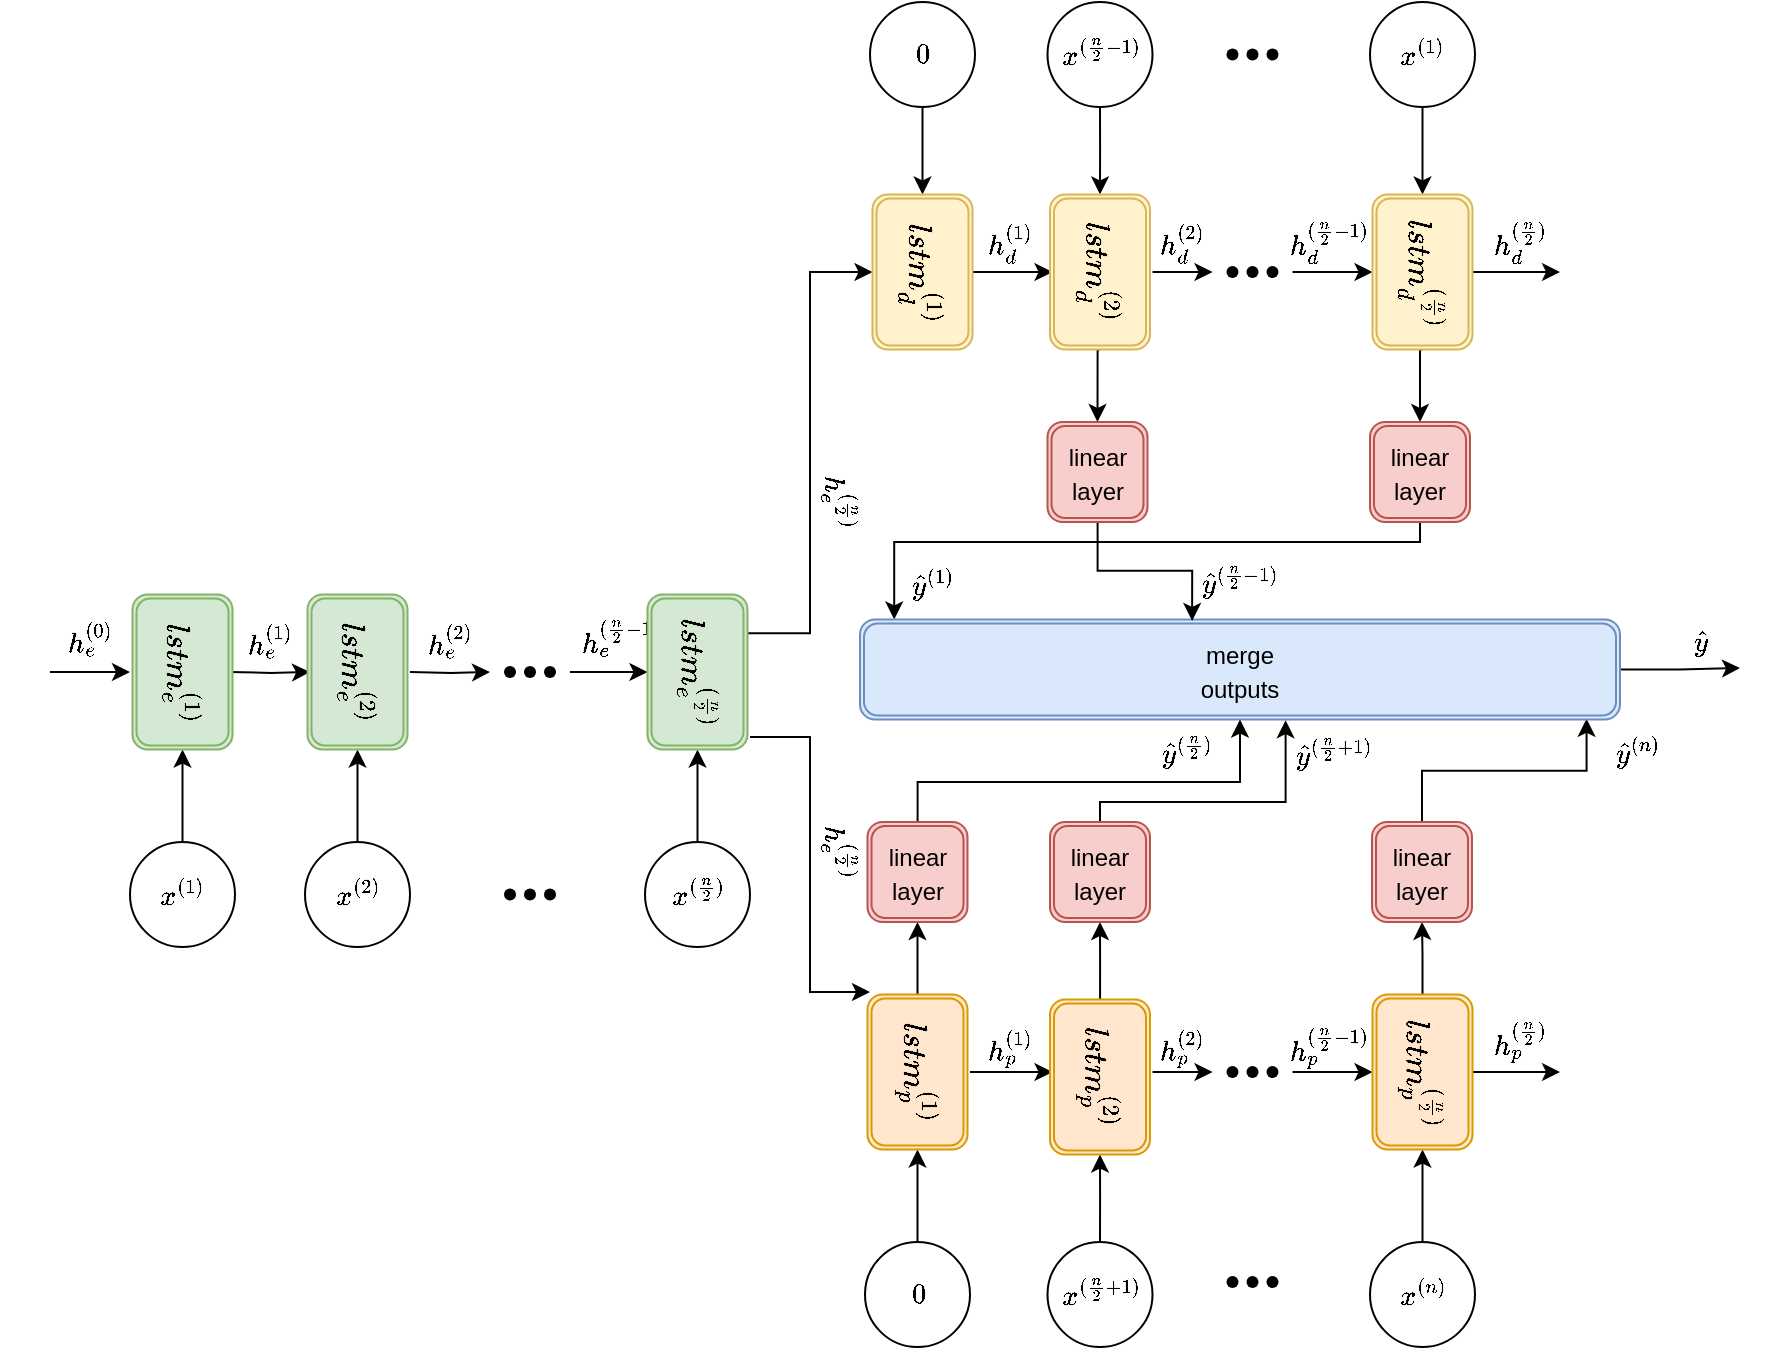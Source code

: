 <mxfile version="18.0.4" type="device"><diagram id="zjCFJSom0btIpt2WAiWV" name="Page-1"><mxGraphModel dx="760" dy="707" grid="1" gridSize="10" guides="1" tooltips="1" connect="1" arrows="1" fold="1" page="1" pageScale="1" pageWidth="850" pageHeight="1100" math="1" shadow="0"><root><mxCell id="0"/><mxCell id="1" parent="0"/><mxCell id="WZ0lUdV46RaZVfiKzXgx-5" style="edgeStyle=orthogonalEdgeStyle;rounded=0;orthogonalLoop=1;jettySize=auto;html=1;entryX=0;entryY=0.5;entryDx=0;entryDy=0;" parent="1" edge="1"><mxGeometry relative="1" as="geometry"><mxPoint x="265" y="435" as="sourcePoint"/><mxPoint x="305" y="435" as="targetPoint"/></mxGeometry></mxCell><mxCell id="WZ0lUdV46RaZVfiKzXgx-9" style="edgeStyle=orthogonalEdgeStyle;rounded=0;orthogonalLoop=1;jettySize=auto;html=1;" parent="1" edge="1"><mxGeometry relative="1" as="geometry"><mxPoint x="395" y="435" as="targetPoint"/><mxPoint x="355" y="435" as="sourcePoint"/></mxGeometry></mxCell><mxCell id="WZ0lUdV46RaZVfiKzXgx-35" style="edgeStyle=orthogonalEdgeStyle;rounded=0;orthogonalLoop=1;jettySize=auto;html=1;exitX=1;exitY=0.75;exitDx=0;exitDy=0;entryX=0;entryY=0.5;entryDx=0;entryDy=0;" parent="1" edge="1"><mxGeometry relative="1" as="geometry"><Array as="points"><mxPoint x="555" y="468"/><mxPoint x="555" y="595"/></Array><mxPoint x="525" y="467.5" as="sourcePoint"/><mxPoint x="585" y="595" as="targetPoint"/></mxGeometry></mxCell><mxCell id="WZ0lUdV46RaZVfiKzXgx-16" style="edgeStyle=orthogonalEdgeStyle;rounded=0;orthogonalLoop=1;jettySize=auto;html=1;entryX=0;entryY=0.5;entryDx=0;entryDy=0;" parent="1" edge="1"><mxGeometry relative="1" as="geometry"><mxPoint x="635" y="235" as="sourcePoint"/><mxPoint x="676.25" y="235" as="targetPoint"/></mxGeometry></mxCell><mxCell id="WZ0lUdV46RaZVfiKzXgx-18" style="edgeStyle=orthogonalEdgeStyle;rounded=0;orthogonalLoop=1;jettySize=auto;html=1;" parent="1" edge="1"><mxGeometry relative="1" as="geometry"><mxPoint x="756.25" y="235" as="targetPoint"/><mxPoint x="726.25" y="235.0" as="sourcePoint"/></mxGeometry></mxCell><mxCell id="WZ0lUdV46RaZVfiKzXgx-21" value="" style="shape=waypoint;sketch=0;fillStyle=solid;size=6;pointerEvents=1;points=[];fillColor=none;resizable=0;rotatable=0;perimeter=centerPerimeter;snapToPoint=1;" parent="1" vertex="1"><mxGeometry x="756.25" y="215" width="40" height="40" as="geometry"/></mxCell><mxCell id="WZ0lUdV46RaZVfiKzXgx-22" value="" style="shape=waypoint;sketch=0;fillStyle=solid;size=6;pointerEvents=1;points=[];fillColor=none;resizable=0;rotatable=0;perimeter=centerPerimeter;snapToPoint=1;" parent="1" vertex="1"><mxGeometry x="746.25" y="215" width="40" height="40" as="geometry"/></mxCell><mxCell id="WZ0lUdV46RaZVfiKzXgx-23" value="" style="shape=waypoint;sketch=0;fillStyle=solid;size=6;pointerEvents=1;points=[];fillColor=none;resizable=0;rotatable=0;perimeter=centerPerimeter;snapToPoint=1;" parent="1" vertex="1"><mxGeometry x="766.25" y="215" width="40" height="40" as="geometry"/></mxCell><mxCell id="WZ0lUdV46RaZVfiKzXgx-24" value="" style="endArrow=classic;html=1;rounded=0;entryX=0;entryY=0.5;entryDx=0;entryDy=0;" parent="1" edge="1"><mxGeometry width="50" height="50" relative="1" as="geometry"><mxPoint x="796.25" y="235" as="sourcePoint"/><mxPoint x="836.25" y="235" as="targetPoint"/></mxGeometry></mxCell><mxCell id="WZ0lUdV46RaZVfiKzXgx-25" style="edgeStyle=orthogonalEdgeStyle;rounded=0;orthogonalLoop=1;jettySize=auto;html=1;entryX=0;entryY=0.5;entryDx=0;entryDy=0;" parent="1" edge="1"><mxGeometry relative="1" as="geometry"><mxPoint x="635" y="635" as="sourcePoint"/><mxPoint x="676.25" y="635" as="targetPoint"/></mxGeometry></mxCell><mxCell id="WZ0lUdV46RaZVfiKzXgx-27" style="edgeStyle=orthogonalEdgeStyle;rounded=0;orthogonalLoop=1;jettySize=auto;html=1;" parent="1" edge="1"><mxGeometry relative="1" as="geometry"><mxPoint x="756.25" y="635" as="targetPoint"/><mxPoint x="726.25" y="635.0" as="sourcePoint"/></mxGeometry></mxCell><mxCell id="WZ0lUdV46RaZVfiKzXgx-33" value="" style="endArrow=classic;html=1;rounded=0;entryX=0;entryY=0.5;entryDx=0;entryDy=0;" parent="1" edge="1"><mxGeometry width="50" height="50" relative="1" as="geometry"><mxPoint x="796.25" y="635" as="sourcePoint"/><mxPoint x="836.25" y="635" as="targetPoint"/></mxGeometry></mxCell><mxCell id="WZ0lUdV46RaZVfiKzXgx-39" value="" style="shape=waypoint;sketch=0;fillStyle=solid;size=6;pointerEvents=1;points=[];fillColor=none;resizable=0;rotatable=0;perimeter=centerPerimeter;snapToPoint=1;" parent="1" vertex="1"><mxGeometry x="756.25" y="615" width="40" height="40" as="geometry"/></mxCell><mxCell id="WZ0lUdV46RaZVfiKzXgx-40" value="" style="shape=waypoint;sketch=0;fillStyle=solid;size=6;pointerEvents=1;points=[];fillColor=none;resizable=0;rotatable=0;perimeter=centerPerimeter;snapToPoint=1;" parent="1" vertex="1"><mxGeometry x="746.25" y="615" width="40" height="40" as="geometry"/></mxCell><mxCell id="WZ0lUdV46RaZVfiKzXgx-41" value="" style="shape=waypoint;sketch=0;fillStyle=solid;size=6;pointerEvents=1;points=[];fillColor=none;resizable=0;rotatable=0;perimeter=centerPerimeter;snapToPoint=1;" parent="1" vertex="1"><mxGeometry x="766.25" y="615" width="40" height="40" as="geometry"/></mxCell><mxCell id="WZ0lUdV46RaZVfiKzXgx-42" value="" style="shape=waypoint;sketch=0;fillStyle=solid;size=6;pointerEvents=1;points=[];fillColor=none;resizable=0;rotatable=0;perimeter=centerPerimeter;snapToPoint=1;" parent="1" vertex="1"><mxGeometry x="395" y="415" width="40" height="40" as="geometry"/></mxCell><mxCell id="WZ0lUdV46RaZVfiKzXgx-43" value="" style="shape=waypoint;sketch=0;fillStyle=solid;size=6;pointerEvents=1;points=[];fillColor=none;resizable=0;rotatable=0;perimeter=centerPerimeter;snapToPoint=1;" parent="1" vertex="1"><mxGeometry x="385" y="415" width="40" height="40" as="geometry"/></mxCell><mxCell id="WZ0lUdV46RaZVfiKzXgx-44" value="" style="shape=waypoint;sketch=0;fillStyle=solid;size=6;pointerEvents=1;points=[];fillColor=none;resizable=0;rotatable=0;perimeter=centerPerimeter;snapToPoint=1;" parent="1" vertex="1"><mxGeometry x="405" y="415" width="40" height="40" as="geometry"/></mxCell><mxCell id="WZ0lUdV46RaZVfiKzXgx-49" value="" style="endArrow=classic;html=1;rounded=0;entryX=0.5;entryY=1;entryDx=0;entryDy=0;" parent="1" target="ZE0gQg2M1PF35yXWT0rS-3" edge="1"><mxGeometry width="50" height="50" relative="1" as="geometry"><mxPoint x="435" y="435" as="sourcePoint"/><mxPoint x="475" y="435" as="targetPoint"/></mxGeometry></mxCell><mxCell id="WZ0lUdV46RaZVfiKzXgx-50" value="" style="endArrow=classic;html=1;rounded=0;entryX=0;entryY=0.5;entryDx=0;entryDy=0;" parent="1" edge="1"><mxGeometry width="50" height="50" relative="1" as="geometry"><mxPoint x="175" y="435" as="sourcePoint"/><mxPoint x="215" y="435" as="targetPoint"/></mxGeometry></mxCell><mxCell id="WZ0lUdV46RaZVfiKzXgx-51" value="$$h_e^{(0)}$$" style="text;html=1;align=center;verticalAlign=middle;resizable=0;points=[];autosize=1;strokeColor=none;fillColor=none;" parent="1" vertex="1"><mxGeometry x="150" y="408.75" width="90" height="20" as="geometry"/></mxCell><mxCell id="WZ0lUdV46RaZVfiKzXgx-71" value="" style="shape=waypoint;sketch=0;fillStyle=solid;size=6;pointerEvents=1;points=[];fillColor=none;resizable=0;rotatable=0;perimeter=centerPerimeter;snapToPoint=1;" parent="1" vertex="1"><mxGeometry x="756.25" y="106.25" width="40" height="40" as="geometry"/></mxCell><mxCell id="WZ0lUdV46RaZVfiKzXgx-72" value="" style="shape=waypoint;sketch=0;fillStyle=solid;size=6;pointerEvents=1;points=[];fillColor=none;resizable=0;rotatable=0;perimeter=centerPerimeter;snapToPoint=1;" parent="1" vertex="1"><mxGeometry x="746.25" y="106.25" width="40" height="40" as="geometry"/></mxCell><mxCell id="WZ0lUdV46RaZVfiKzXgx-73" value="" style="shape=waypoint;sketch=0;fillStyle=solid;size=6;pointerEvents=1;points=[];fillColor=none;resizable=0;rotatable=0;perimeter=centerPerimeter;snapToPoint=1;" parent="1" vertex="1"><mxGeometry x="766.25" y="106.25" width="40" height="40" as="geometry"/></mxCell><mxCell id="WZ0lUdV46RaZVfiKzXgx-74" value="" style="shape=waypoint;sketch=0;fillStyle=solid;size=6;pointerEvents=1;points=[];fillColor=none;resizable=0;rotatable=0;perimeter=centerPerimeter;snapToPoint=1;" parent="1" vertex="1"><mxGeometry x="756.25" y="720" width="40" height="40" as="geometry"/></mxCell><mxCell id="WZ0lUdV46RaZVfiKzXgx-75" value="" style="shape=waypoint;sketch=0;fillStyle=solid;size=6;pointerEvents=1;points=[];fillColor=none;resizable=0;rotatable=0;perimeter=centerPerimeter;snapToPoint=1;" parent="1" vertex="1"><mxGeometry x="746.25" y="720" width="40" height="40" as="geometry"/></mxCell><mxCell id="WZ0lUdV46RaZVfiKzXgx-76" value="" style="shape=waypoint;sketch=0;fillStyle=solid;size=6;pointerEvents=1;points=[];fillColor=none;resizable=0;rotatable=0;perimeter=centerPerimeter;snapToPoint=1;" parent="1" vertex="1"><mxGeometry x="766.25" y="720" width="40" height="40" as="geometry"/></mxCell><mxCell id="WZ0lUdV46RaZVfiKzXgx-77" value="" style="shape=waypoint;sketch=0;fillStyle=solid;size=6;pointerEvents=1;points=[];fillColor=none;resizable=0;rotatable=0;perimeter=centerPerimeter;snapToPoint=1;" parent="1" vertex="1"><mxGeometry x="395" y="526.25" width="40" height="40" as="geometry"/></mxCell><mxCell id="WZ0lUdV46RaZVfiKzXgx-78" value="" style="shape=waypoint;sketch=0;fillStyle=solid;size=6;pointerEvents=1;points=[];fillColor=none;resizable=0;rotatable=0;perimeter=centerPerimeter;snapToPoint=1;" parent="1" vertex="1"><mxGeometry x="385" y="526.25" width="40" height="40" as="geometry"/></mxCell><mxCell id="WZ0lUdV46RaZVfiKzXgx-79" value="" style="shape=waypoint;sketch=0;fillStyle=solid;size=6;pointerEvents=1;points=[];fillColor=none;resizable=0;rotatable=0;perimeter=centerPerimeter;snapToPoint=1;" parent="1" vertex="1"><mxGeometry x="405" y="526.25" width="40" height="40" as="geometry"/></mxCell><mxCell id="WZ0lUdV46RaZVfiKzXgx-82" value="$$h_e^{(\frac{n}{2})}$$" style="text;html=1;align=center;verticalAlign=middle;resizable=0;points=[];autosize=1;strokeColor=none;fillColor=none;rotation=90;" parent="1" vertex="1"><mxGeometry x="500" y="340" width="140" height="20" as="geometry"/></mxCell><mxCell id="6tQrQrpW2bxyzprvY8SM-3" style="edgeStyle=orthogonalEdgeStyle;rounded=0;orthogonalLoop=1;jettySize=auto;html=1;entryX=0;entryY=0.5;entryDx=0;entryDy=0;" edge="1" parent="1" source="WZ0lUdV46RaZVfiKzXgx-90" target="ZE0gQg2M1PF35yXWT0rS-9"><mxGeometry relative="1" as="geometry"/></mxCell><mxCell id="WZ0lUdV46RaZVfiKzXgx-90" value="$$x^{(\frac{n}{2}-1)}$$" style="ellipse;whiteSpace=wrap;html=1;aspect=fixed;" parent="1" vertex="1"><mxGeometry x="673.75" y="100" width="52.5" height="52.5" as="geometry"/></mxCell><mxCell id="6tQrQrpW2bxyzprvY8SM-4" style="edgeStyle=orthogonalEdgeStyle;rounded=0;orthogonalLoop=1;jettySize=auto;html=1;entryX=0;entryY=0.5;entryDx=0;entryDy=0;" edge="1" parent="1" source="WZ0lUdV46RaZVfiKzXgx-91" target="ZE0gQg2M1PF35yXWT0rS-7"><mxGeometry relative="1" as="geometry"/></mxCell><mxCell id="WZ0lUdV46RaZVfiKzXgx-91" value="$$0$$" style="ellipse;whiteSpace=wrap;html=1;aspect=fixed;" parent="1" vertex="1"><mxGeometry x="585" y="100" width="52.5" height="52.5" as="geometry"/></mxCell><mxCell id="ZE0gQg2M1PF35yXWT0rS-17" style="edgeStyle=orthogonalEdgeStyle;rounded=0;orthogonalLoop=1;jettySize=auto;html=1;exitX=0.5;exitY=0;exitDx=0;exitDy=0;entryX=1;entryY=0.5;entryDx=0;entryDy=0;fontSize=14;strokeWidth=1;" parent="1" source="WZ0lUdV46RaZVfiKzXgx-92" target="ZE0gQg2M1PF35yXWT0rS-14" edge="1"><mxGeometry relative="1" as="geometry"/></mxCell><mxCell id="WZ0lUdV46RaZVfiKzXgx-92" value="$$0$$" style="ellipse;whiteSpace=wrap;html=1;aspect=fixed;" parent="1" vertex="1"><mxGeometry x="582.5" y="720" width="52.5" height="52.5" as="geometry"/></mxCell><mxCell id="ZE0gQg2M1PF35yXWT0rS-18" style="edgeStyle=orthogonalEdgeStyle;rounded=0;orthogonalLoop=1;jettySize=auto;html=1;entryX=1;entryY=0.5;entryDx=0;entryDy=0;fontSize=14;strokeWidth=1;" parent="1" source="WZ0lUdV46RaZVfiKzXgx-94" target="ZE0gQg2M1PF35yXWT0rS-15" edge="1"><mxGeometry relative="1" as="geometry"/></mxCell><mxCell id="WZ0lUdV46RaZVfiKzXgx-94" value="$$x^{(\frac{n}{2}+1)}$$" style="ellipse;whiteSpace=wrap;html=1;aspect=fixed;" parent="1" vertex="1"><mxGeometry x="673.75" y="720" width="52.5" height="52.5" as="geometry"/></mxCell><mxCell id="6tQrQrpW2bxyzprvY8SM-2" style="edgeStyle=orthogonalEdgeStyle;rounded=0;orthogonalLoop=1;jettySize=auto;html=1;entryX=0;entryY=0.5;entryDx=0;entryDy=0;" edge="1" parent="1" source="WZ0lUdV46RaZVfiKzXgx-96" target="ZE0gQg2M1PF35yXWT0rS-10"><mxGeometry relative="1" as="geometry"/></mxCell><mxCell id="WZ0lUdV46RaZVfiKzXgx-96" value="$$x^{(1)}$$" style="ellipse;whiteSpace=wrap;html=1;aspect=fixed;" parent="1" vertex="1"><mxGeometry x="835" y="100" width="52.5" height="52.5" as="geometry"/></mxCell><mxCell id="ZE0gQg2M1PF35yXWT0rS-19" style="edgeStyle=orthogonalEdgeStyle;rounded=0;orthogonalLoop=1;jettySize=auto;html=1;entryX=1;entryY=0.5;entryDx=0;entryDy=0;fontSize=14;strokeWidth=1;" parent="1" source="WZ0lUdV46RaZVfiKzXgx-98" target="ZE0gQg2M1PF35yXWT0rS-16" edge="1"><mxGeometry relative="1" as="geometry"/></mxCell><mxCell id="WZ0lUdV46RaZVfiKzXgx-98" value="$$x^{(n)}$$" style="ellipse;whiteSpace=wrap;html=1;aspect=fixed;" parent="1" vertex="1"><mxGeometry x="835" y="720" width="52.5" height="52.5" as="geometry"/></mxCell><mxCell id="ZE0gQg2M1PF35yXWT0rS-6" style="edgeStyle=orthogonalEdgeStyle;rounded=0;orthogonalLoop=1;jettySize=auto;html=1;exitX=0.5;exitY=0;exitDx=0;exitDy=0;entryX=1;entryY=0.5;entryDx=0;entryDy=0;fontSize=13;strokeWidth=1;" parent="1" source="WZ0lUdV46RaZVfiKzXgx-99" target="ZE0gQg2M1PF35yXWT0rS-1" edge="1"><mxGeometry relative="1" as="geometry"/></mxCell><mxCell id="WZ0lUdV46RaZVfiKzXgx-99" value="$$x^{(1)}$$" style="ellipse;whiteSpace=wrap;html=1;aspect=fixed;fontStyle=0" parent="1" vertex="1"><mxGeometry x="215" y="520" width="52.5" height="52.5" as="geometry"/></mxCell><mxCell id="ZE0gQg2M1PF35yXWT0rS-5" style="edgeStyle=orthogonalEdgeStyle;rounded=0;orthogonalLoop=1;jettySize=auto;html=1;exitX=0.5;exitY=0;exitDx=0;exitDy=0;entryX=1;entryY=0.5;entryDx=0;entryDy=0;fontSize=13;strokeWidth=1;" parent="1" source="WZ0lUdV46RaZVfiKzXgx-100" target="ZE0gQg2M1PF35yXWT0rS-2" edge="1"><mxGeometry relative="1" as="geometry"/></mxCell><mxCell id="WZ0lUdV46RaZVfiKzXgx-100" value="$$x^{(2)}$$" style="ellipse;whiteSpace=wrap;html=1;aspect=fixed;" parent="1" vertex="1"><mxGeometry x="302.5" y="520" width="52.5" height="52.5" as="geometry"/></mxCell><mxCell id="ZE0gQg2M1PF35yXWT0rS-4" style="edgeStyle=orthogonalEdgeStyle;rounded=0;orthogonalLoop=1;jettySize=auto;html=1;exitX=0.5;exitY=0;exitDx=0;exitDy=0;entryX=1;entryY=0.5;entryDx=0;entryDy=0;fontSize=13;strokeWidth=1;" parent="1" source="WZ0lUdV46RaZVfiKzXgx-101" target="ZE0gQg2M1PF35yXWT0rS-3" edge="1"><mxGeometry relative="1" as="geometry"/></mxCell><mxCell id="WZ0lUdV46RaZVfiKzXgx-101" value="$$x^{(\frac{n}{2})}$$" style="ellipse;whiteSpace=wrap;html=1;aspect=fixed;" parent="1" vertex="1"><mxGeometry x="472.5" y="520" width="52.5" height="52.5" as="geometry"/></mxCell><mxCell id="WZ0lUdV46RaZVfiKzXgx-103" value="$$h_e^{(\frac{n}{2})}$$" style="text;html=1;align=center;verticalAlign=middle;resizable=0;points=[];autosize=1;strokeColor=none;fillColor=none;rotation=90;" parent="1" vertex="1"><mxGeometry x="500" y="515" width="140" height="20" as="geometry"/></mxCell><mxCell id="WZ0lUdV46RaZVfiKzXgx-104" value="$$h_e^{(1)}$$" style="text;html=1;align=center;verticalAlign=middle;resizable=0;points=[];autosize=1;strokeColor=none;fillColor=none;" parent="1" vertex="1"><mxGeometry x="240" y="410" width="90" height="20" as="geometry"/></mxCell><mxCell id="WZ0lUdV46RaZVfiKzXgx-105" value="$$h_e^{(2)}$$" style="text;html=1;align=center;verticalAlign=middle;resizable=0;points=[];autosize=1;strokeColor=none;fillColor=none;" parent="1" vertex="1"><mxGeometry x="330" y="410" width="90" height="20" as="geometry"/></mxCell><mxCell id="WZ0lUdV46RaZVfiKzXgx-106" value="$$h_e^{(\frac{n}{2}-1)}$$" style="text;html=1;align=center;verticalAlign=middle;resizable=0;points=[];autosize=1;strokeColor=none;fillColor=none;" parent="1" vertex="1"><mxGeometry x="385" y="407.5" width="150" height="20" as="geometry"/></mxCell><mxCell id="WZ0lUdV46RaZVfiKzXgx-107" value="$$h_d^{(1)}$$" style="text;html=1;align=center;verticalAlign=middle;resizable=0;points=[];autosize=1;strokeColor=none;fillColor=none;" parent="1" vertex="1"><mxGeometry x="610" y="210" width="90" height="20" as="geometry"/></mxCell><mxCell id="WZ0lUdV46RaZVfiKzXgx-108" value="$$h_d^{(2)}$$" style="text;html=1;align=center;verticalAlign=middle;resizable=0;points=[];autosize=1;strokeColor=none;fillColor=none;" parent="1" vertex="1"><mxGeometry x="696.25" y="210" width="90" height="20" as="geometry"/></mxCell><mxCell id="WZ0lUdV46RaZVfiKzXgx-109" value="$$h_d^{(\frac{n}{2}-1)}$$" style="text;html=1;align=center;verticalAlign=middle;resizable=0;points=[];autosize=1;strokeColor=none;fillColor=none;" parent="1" vertex="1"><mxGeometry x="738.75" y="210" width="150" height="20" as="geometry"/></mxCell><mxCell id="WZ0lUdV46RaZVfiKzXgx-110" value="$$h_p^{(1)}$$" style="text;html=1;align=center;verticalAlign=middle;resizable=0;points=[];autosize=1;strokeColor=none;fillColor=none;" parent="1" vertex="1"><mxGeometry x="610" y="612.5" width="90" height="20" as="geometry"/></mxCell><mxCell id="WZ0lUdV46RaZVfiKzXgx-111" value="$$h_p^{(2)}$$" style="text;html=1;align=center;verticalAlign=middle;resizable=0;points=[];autosize=1;strokeColor=none;fillColor=none;" parent="1" vertex="1"><mxGeometry x="696.25" y="612.5" width="90" height="20" as="geometry"/></mxCell><mxCell id="WZ0lUdV46RaZVfiKzXgx-112" value="$$h_p^{(\frac{n}{2}-1)}$$" style="text;html=1;align=center;verticalAlign=middle;resizable=0;points=[];autosize=1;strokeColor=none;fillColor=none;" parent="1" vertex="1"><mxGeometry x="738.75" y="612.5" width="150" height="20" as="geometry"/></mxCell><mxCell id="WZ0lUdV46RaZVfiKzXgx-113" value="$$h_d^{(\frac{n}{2})}$$" style="text;html=1;align=center;verticalAlign=middle;resizable=0;points=[];autosize=1;strokeColor=none;fillColor=none;" parent="1" vertex="1"><mxGeometry x="840" y="210" width="140" height="20" as="geometry"/></mxCell><mxCell id="WZ0lUdV46RaZVfiKzXgx-114" value="$$h_p^{(\frac{n}{2})}$$" style="text;html=1;align=center;verticalAlign=middle;resizable=0;points=[];autosize=1;strokeColor=none;fillColor=none;" parent="1" vertex="1"><mxGeometry x="840" y="610" width="140" height="20" as="geometry"/></mxCell><mxCell id="WZ0lUdV46RaZVfiKzXgx-122" value="$$\hat{y}$$" style="text;html=1;align=center;verticalAlign=middle;resizable=0;points=[];autosize=1;strokeColor=none;fillColor=none;" parent="1" vertex="1"><mxGeometry x="960" y="410" width="80" height="20" as="geometry"/></mxCell><mxCell id="ZE0gQg2M1PF35yXWT0rS-1" value="&lt;font style=&quot;font-size: 14px&quot;&gt;$$lstm_e^{(1)}$$&lt;/font&gt;" style="shape=ext;double=1;rounded=1;whiteSpace=wrap;html=1;strokeWidth=1;rotation=90;fillColor=#d5e8d4;strokeColor=#82b366;" parent="1" vertex="1"><mxGeometry x="202.5" y="410" width="77.5" height="50" as="geometry"/></mxCell><mxCell id="ZE0gQg2M1PF35yXWT0rS-2" value="&lt;font style=&quot;font-size: 14px&quot;&gt;$$lstm_e^{(2)}$$&lt;/font&gt;" style="shape=ext;double=1;rounded=1;whiteSpace=wrap;html=1;strokeWidth=1;rotation=90;fillColor=#d5e8d4;strokeColor=#82b366;" parent="1" vertex="1"><mxGeometry x="290" y="410" width="77.5" height="50" as="geometry"/></mxCell><mxCell id="ZE0gQg2M1PF35yXWT0rS-8" style="edgeStyle=orthogonalEdgeStyle;rounded=0;orthogonalLoop=1;jettySize=auto;html=1;exitX=0.25;exitY=0;exitDx=0;exitDy=0;entryX=0.5;entryY=1;entryDx=0;entryDy=0;fontSize=13;strokeWidth=1;" parent="1" source="ZE0gQg2M1PF35yXWT0rS-3" target="ZE0gQg2M1PF35yXWT0rS-7" edge="1"><mxGeometry relative="1" as="geometry"/></mxCell><mxCell id="ZE0gQg2M1PF35yXWT0rS-3" value="&lt;font style=&quot;font-size: 14px&quot;&gt;$$lstm_e^{(\frac{n}{2})}$$&lt;/font&gt;" style="shape=ext;double=1;rounded=1;whiteSpace=wrap;html=1;strokeWidth=1;rotation=90;fillColor=#d5e8d4;strokeColor=#82b366;" parent="1" vertex="1"><mxGeometry x="460" y="410" width="77.5" height="50" as="geometry"/></mxCell><mxCell id="ZE0gQg2M1PF35yXWT0rS-7" value="&lt;font style=&quot;font-size: 14px&quot;&gt;$$lstm_d^{(1)}$$&lt;/font&gt;" style="shape=ext;double=1;rounded=1;whiteSpace=wrap;html=1;strokeWidth=1;rotation=90;fillColor=#fff2cc;strokeColor=#d6b656;" parent="1" vertex="1"><mxGeometry x="572.5" y="210" width="77.5" height="50" as="geometry"/></mxCell><mxCell id="6tQrQrpW2bxyzprvY8SM-18" style="edgeStyle=orthogonalEdgeStyle;rounded=0;orthogonalLoop=1;jettySize=auto;html=1;exitX=1;exitY=0.5;exitDx=0;exitDy=0;entryX=0.5;entryY=0;entryDx=0;entryDy=0;" edge="1" parent="1" source="ZE0gQg2M1PF35yXWT0rS-9" target="6tQrQrpW2bxyzprvY8SM-15"><mxGeometry relative="1" as="geometry"/></mxCell><mxCell id="ZE0gQg2M1PF35yXWT0rS-9" value="&lt;font style=&quot;font-size: 14px&quot;&gt;$$lstm_d^{(2)}$$&lt;/font&gt;" style="shape=ext;double=1;rounded=1;whiteSpace=wrap;html=1;strokeWidth=1;rotation=90;fillColor=#fff2cc;strokeColor=#d6b656;" parent="1" vertex="1"><mxGeometry x="661.25" y="210" width="77.5" height="50" as="geometry"/></mxCell><mxCell id="6tQrQrpW2bxyzprvY8SM-6" style="edgeStyle=orthogonalEdgeStyle;rounded=0;orthogonalLoop=1;jettySize=auto;html=1;" edge="1" parent="1" source="ZE0gQg2M1PF35yXWT0rS-10"><mxGeometry relative="1" as="geometry"><mxPoint x="930" y="235" as="targetPoint"/></mxGeometry></mxCell><mxCell id="6tQrQrpW2bxyzprvY8SM-19" style="edgeStyle=orthogonalEdgeStyle;rounded=0;orthogonalLoop=1;jettySize=auto;html=1;exitX=1;exitY=0.5;exitDx=0;exitDy=0;entryX=0.5;entryY=0;entryDx=0;entryDy=0;" edge="1" parent="1" source="ZE0gQg2M1PF35yXWT0rS-10" target="ZE0gQg2M1PF35yXWT0rS-20"><mxGeometry relative="1" as="geometry"/></mxCell><mxCell id="ZE0gQg2M1PF35yXWT0rS-10" value="&lt;font style=&quot;font-size: 14px&quot;&gt;$$lstm_d^{(\frac{n}{2})}$$&lt;/font&gt;" style="shape=ext;double=1;rounded=1;whiteSpace=wrap;html=1;strokeWidth=1;rotation=90;fillColor=#fff2cc;strokeColor=#d6b656;" parent="1" vertex="1"><mxGeometry x="822.5" y="210" width="77.5" height="50" as="geometry"/></mxCell><mxCell id="6tQrQrpW2bxyzprvY8SM-27" style="edgeStyle=orthogonalEdgeStyle;rounded=0;orthogonalLoop=1;jettySize=auto;html=1;entryX=0.5;entryY=1;entryDx=0;entryDy=0;startArrow=none;startFill=0;endArrow=classic;endFill=1;" edge="1" parent="1" source="ZE0gQg2M1PF35yXWT0rS-14" target="6tQrQrpW2bxyzprvY8SM-14"><mxGeometry relative="1" as="geometry"/></mxCell><mxCell id="ZE0gQg2M1PF35yXWT0rS-14" value="&lt;font style=&quot;font-size: 14px&quot;&gt;$$lstm_p^{(1)}$$&lt;/font&gt;" style="shape=ext;double=1;rounded=1;whiteSpace=wrap;html=1;strokeWidth=1;rotation=90;fillColor=#ffe6cc;strokeColor=#d79b00;" parent="1" vertex="1"><mxGeometry x="570" y="610" width="77.5" height="50" as="geometry"/></mxCell><mxCell id="6tQrQrpW2bxyzprvY8SM-28" style="edgeStyle=orthogonalEdgeStyle;rounded=0;orthogonalLoop=1;jettySize=auto;html=1;entryX=0.5;entryY=1;entryDx=0;entryDy=0;startArrow=none;startFill=0;endArrow=classic;endFill=1;" edge="1" parent="1" source="ZE0gQg2M1PF35yXWT0rS-15" target="6tQrQrpW2bxyzprvY8SM-13"><mxGeometry relative="1" as="geometry"/></mxCell><mxCell id="ZE0gQg2M1PF35yXWT0rS-15" value="&lt;font style=&quot;font-size: 14px&quot;&gt;$$lstm_p^{(2)}$$&lt;/font&gt;" style="shape=ext;double=1;rounded=1;whiteSpace=wrap;html=1;strokeWidth=1;rotation=90;fillColor=#ffe6cc;strokeColor=#d79b00;" parent="1" vertex="1"><mxGeometry x="661.25" y="612.5" width="77.5" height="50" as="geometry"/></mxCell><mxCell id="6tQrQrpW2bxyzprvY8SM-11" style="edgeStyle=orthogonalEdgeStyle;rounded=0;orthogonalLoop=1;jettySize=auto;html=1;" edge="1" parent="1" source="ZE0gQg2M1PF35yXWT0rS-16"><mxGeometry relative="1" as="geometry"><mxPoint x="930" y="635.0" as="targetPoint"/></mxGeometry></mxCell><mxCell id="6tQrQrpW2bxyzprvY8SM-29" style="edgeStyle=orthogonalEdgeStyle;rounded=0;orthogonalLoop=1;jettySize=auto;html=1;entryX=0.5;entryY=1;entryDx=0;entryDy=0;startArrow=none;startFill=0;endArrow=classic;endFill=1;" edge="1" parent="1" source="ZE0gQg2M1PF35yXWT0rS-16" target="ZE0gQg2M1PF35yXWT0rS-22"><mxGeometry relative="1" as="geometry"/></mxCell><mxCell id="ZE0gQg2M1PF35yXWT0rS-16" value="&lt;font style=&quot;font-size: 14px&quot;&gt;$$lstm_p^{(\frac{n}{2})}$$&lt;/font&gt;" style="shape=ext;double=1;rounded=1;whiteSpace=wrap;html=1;strokeWidth=1;rotation=90;fillColor=#ffe6cc;strokeColor=#d79b00;" parent="1" vertex="1"><mxGeometry x="822.5" y="610" width="77.5" height="50" as="geometry"/></mxCell><mxCell id="6tQrQrpW2bxyzprvY8SM-31" style="edgeStyle=orthogonalEdgeStyle;rounded=0;orthogonalLoop=1;jettySize=auto;html=1;entryX=0.045;entryY=0;entryDx=0;entryDy=0;entryPerimeter=0;startArrow=none;startFill=0;endArrow=classic;endFill=1;" edge="1" parent="1"><mxGeometry relative="1" as="geometry"><mxPoint x="860" y="360" as="sourcePoint"/><mxPoint x="597.1" y="408.75" as="targetPoint"/><Array as="points"><mxPoint x="860" y="370"/><mxPoint x="597" y="370"/></Array></mxGeometry></mxCell><mxCell id="ZE0gQg2M1PF35yXWT0rS-20" value="&lt;font style=&quot;font-size: 12px&quot;&gt;linear&lt;br&gt;layer&lt;/font&gt;" style="shape=ext;double=1;rounded=1;whiteSpace=wrap;html=1;fontSize=14;strokeWidth=1;fillColor=#f8cecc;strokeColor=#b85450;" parent="1" vertex="1"><mxGeometry x="835" y="310" width="50" height="50" as="geometry"/></mxCell><mxCell id="6tQrQrpW2bxyzprvY8SM-34" style="edgeStyle=orthogonalEdgeStyle;rounded=0;orthogonalLoop=1;jettySize=auto;html=1;entryX=0.956;entryY=0.993;entryDx=0;entryDy=0;entryPerimeter=0;startArrow=none;startFill=0;endArrow=classic;endFill=1;" edge="1" parent="1" source="ZE0gQg2M1PF35yXWT0rS-22" target="ZE0gQg2M1PF35yXWT0rS-24"><mxGeometry relative="1" as="geometry"/></mxCell><mxCell id="ZE0gQg2M1PF35yXWT0rS-22" value="&lt;font style=&quot;font-size: 12px&quot;&gt;&lt;span&gt;linear&lt;/span&gt;&lt;br&gt;&lt;span&gt;layer&lt;/span&gt;&lt;/font&gt;" style="shape=ext;double=1;rounded=1;whiteSpace=wrap;html=1;fontSize=14;strokeWidth=1;fillColor=#f8cecc;strokeColor=#b85450;" parent="1" vertex="1"><mxGeometry x="836" y="510" width="50" height="50" as="geometry"/></mxCell><mxCell id="ZE0gQg2M1PF35yXWT0rS-27" style="edgeStyle=orthogonalEdgeStyle;rounded=0;orthogonalLoop=1;jettySize=auto;html=1;fontSize=14;strokeWidth=1;" parent="1" source="ZE0gQg2M1PF35yXWT0rS-24" edge="1"><mxGeometry relative="1" as="geometry"><mxPoint x="1020" y="433" as="targetPoint"/></mxGeometry></mxCell><mxCell id="ZE0gQg2M1PF35yXWT0rS-24" value="&lt;font style=&quot;font-size: 12px&quot;&gt;merge&lt;br&gt;outputs&lt;/font&gt;" style="shape=ext;double=1;rounded=1;whiteSpace=wrap;html=1;fontSize=14;strokeWidth=1;fillColor=#dae8fc;strokeColor=#6c8ebf;" parent="1" vertex="1"><mxGeometry x="580" y="408.75" width="380" height="50" as="geometry"/></mxCell><mxCell id="6tQrQrpW2bxyzprvY8SM-26" style="edgeStyle=orthogonalEdgeStyle;rounded=0;orthogonalLoop=1;jettySize=auto;html=1;entryX=0.56;entryY=1.007;entryDx=0;entryDy=0;entryPerimeter=0;startArrow=none;startFill=0;endArrow=classic;endFill=1;" edge="1" parent="1" source="6tQrQrpW2bxyzprvY8SM-13" target="ZE0gQg2M1PF35yXWT0rS-24"><mxGeometry relative="1" as="geometry"><Array as="points"><mxPoint x="700" y="500"/><mxPoint x="793" y="500"/></Array></mxGeometry></mxCell><mxCell id="6tQrQrpW2bxyzprvY8SM-13" value="&lt;font style=&quot;font-size: 12px&quot;&gt;&lt;span&gt;linear&lt;/span&gt;&lt;br&gt;&lt;span&gt;layer&lt;/span&gt;&lt;/font&gt;" style="shape=ext;double=1;rounded=1;whiteSpace=wrap;html=1;fontSize=14;strokeWidth=1;fillColor=#f8cecc;strokeColor=#b85450;" vertex="1" parent="1"><mxGeometry x="675" y="510" width="50" height="50" as="geometry"/></mxCell><mxCell id="6tQrQrpW2bxyzprvY8SM-25" style="edgeStyle=orthogonalEdgeStyle;rounded=0;orthogonalLoop=1;jettySize=auto;html=1;entryX=0.5;entryY=1;entryDx=0;entryDy=0;startArrow=none;startFill=0;endArrow=classic;endFill=1;" edge="1" parent="1" source="6tQrQrpW2bxyzprvY8SM-14" target="ZE0gQg2M1PF35yXWT0rS-24"><mxGeometry relative="1" as="geometry"><Array as="points"><mxPoint x="609" y="490"/><mxPoint x="770" y="490"/></Array></mxGeometry></mxCell><mxCell id="6tQrQrpW2bxyzprvY8SM-14" value="&lt;font style=&quot;font-size: 12px&quot;&gt;&lt;span&gt;linear&lt;/span&gt;&lt;br&gt;&lt;span&gt;layer&lt;/span&gt;&lt;/font&gt;" style="shape=ext;double=1;rounded=1;whiteSpace=wrap;html=1;fontSize=14;strokeWidth=1;fillColor=#f8cecc;strokeColor=#b85450;" vertex="1" parent="1"><mxGeometry x="583.75" y="510" width="50" height="50" as="geometry"/></mxCell><mxCell id="6tQrQrpW2bxyzprvY8SM-30" style="edgeStyle=orthogonalEdgeStyle;rounded=0;orthogonalLoop=1;jettySize=auto;html=1;entryX=0.437;entryY=0.014;entryDx=0;entryDy=0;entryPerimeter=0;startArrow=none;startFill=0;endArrow=classic;endFill=1;" edge="1" parent="1" source="6tQrQrpW2bxyzprvY8SM-15" target="ZE0gQg2M1PF35yXWT0rS-24"><mxGeometry relative="1" as="geometry"/></mxCell><mxCell id="6tQrQrpW2bxyzprvY8SM-15" value="&lt;font style=&quot;font-size: 12px&quot;&gt;linear&lt;br&gt;layer&lt;/font&gt;" style="shape=ext;double=1;rounded=1;whiteSpace=wrap;html=1;fontSize=14;strokeWidth=1;fillColor=#f8cecc;strokeColor=#b85450;" vertex="1" parent="1"><mxGeometry x="673.75" y="310" width="50" height="50" as="geometry"/></mxCell><mxCell id="6tQrQrpW2bxyzprvY8SM-35" value="$$\hat{y}^{(1)}$$" style="text;html=1;align=center;verticalAlign=middle;resizable=0;points=[];autosize=1;strokeColor=none;fillColor=none;" vertex="1" parent="1"><mxGeometry x="566.25" y="380.5" width="100" height="20" as="geometry"/></mxCell><mxCell id="6tQrQrpW2bxyzprvY8SM-36" value="$$\hat{y}^{(\frac{n}{2} -1)}$$" style="text;html=1;align=center;verticalAlign=middle;resizable=0;points=[];autosize=1;strokeColor=none;fillColor=none;" vertex="1" parent="1"><mxGeometry x="690" y="380" width="160" height="20" as="geometry"/></mxCell><mxCell id="6tQrQrpW2bxyzprvY8SM-37" value="$$\hat{y}^{(\frac{n}{2})}$$" style="text;html=1;align=center;verticalAlign=middle;resizable=0;points=[];autosize=1;strokeColor=none;fillColor=none;" vertex="1" parent="1"><mxGeometry x="667.5" y="465" width="150" height="20" as="geometry"/></mxCell><mxCell id="6tQrQrpW2bxyzprvY8SM-38" value="$$\hat{y}^{(\frac{n}{2}+1)}$$" style="text;html=1;align=center;verticalAlign=middle;resizable=0;points=[];autosize=1;strokeColor=none;fillColor=none;" vertex="1" parent="1"><mxGeometry x="737" y="466" width="160" height="20" as="geometry"/></mxCell><mxCell id="6tQrQrpW2bxyzprvY8SM-39" value="$$\hat{y}^{(n)}$$" style="text;html=1;align=center;verticalAlign=middle;resizable=0;points=[];autosize=1;strokeColor=none;fillColor=none;" vertex="1" parent="1"><mxGeometry x="918.75" y="465" width="100" height="20" as="geometry"/></mxCell></root></mxGraphModel></diagram></mxfile>